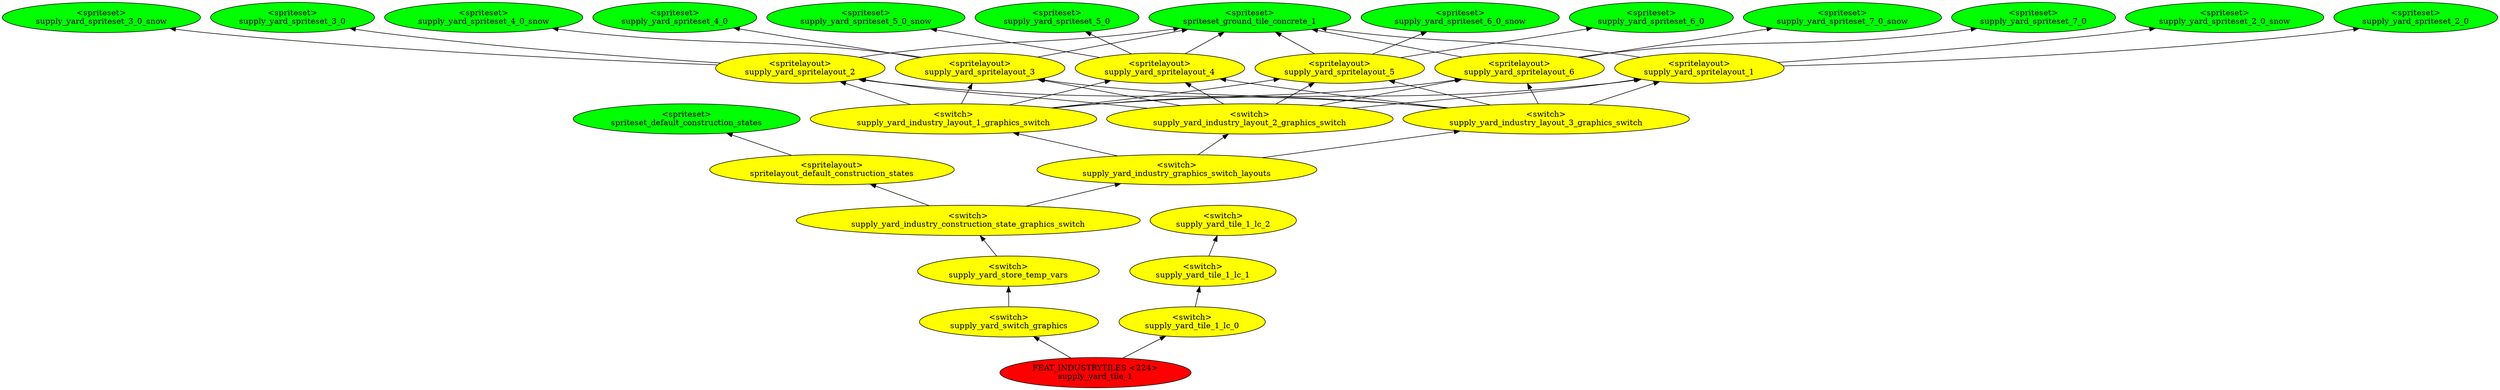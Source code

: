 digraph {
rankdir="BT"
spriteset_default_construction_states [fillcolor=green style="filled" label="<spriteset>\nspriteset_default_construction_states"]
spritelayout_default_construction_states [fillcolor=yellow style="filled" label="<spritelayout>\nspritelayout_default_construction_states"]
spriteset_ground_tile_concrete_1 [fillcolor=green style="filled" label="<spriteset>\nspriteset_ground_tile_concrete_1"]
supply_yard_spriteset_2_0 [fillcolor=green style="filled" label="<spriteset>\nsupply_yard_spriteset_2_0"]
supply_yard_spriteset_2_0_snow [fillcolor=green style="filled" label="<spriteset>\nsupply_yard_spriteset_2_0_snow"]
supply_yard_spriteset_3_0 [fillcolor=green style="filled" label="<spriteset>\nsupply_yard_spriteset_3_0"]
supply_yard_spriteset_3_0_snow [fillcolor=green style="filled" label="<spriteset>\nsupply_yard_spriteset_3_0_snow"]
supply_yard_spriteset_4_0 [fillcolor=green style="filled" label="<spriteset>\nsupply_yard_spriteset_4_0"]
supply_yard_spriteset_4_0_snow [fillcolor=green style="filled" label="<spriteset>\nsupply_yard_spriteset_4_0_snow"]
supply_yard_spriteset_5_0 [fillcolor=green style="filled" label="<spriteset>\nsupply_yard_spriteset_5_0"]
supply_yard_spriteset_5_0_snow [fillcolor=green style="filled" label="<spriteset>\nsupply_yard_spriteset_5_0_snow"]
supply_yard_spriteset_6_0 [fillcolor=green style="filled" label="<spriteset>\nsupply_yard_spriteset_6_0"]
supply_yard_spriteset_6_0_snow [fillcolor=green style="filled" label="<spriteset>\nsupply_yard_spriteset_6_0_snow"]
supply_yard_spriteset_7_0 [fillcolor=green style="filled" label="<spriteset>\nsupply_yard_spriteset_7_0"]
supply_yard_spriteset_7_0_snow [fillcolor=green style="filled" label="<spriteset>\nsupply_yard_spriteset_7_0_snow"]
supply_yard_spritelayout_1 [fillcolor=yellow style="filled" label="<spritelayout>\nsupply_yard_spritelayout_1"]
supply_yard_spritelayout_2 [fillcolor=yellow style="filled" label="<spritelayout>\nsupply_yard_spritelayout_2"]
supply_yard_spritelayout_3 [fillcolor=yellow style="filled" label="<spritelayout>\nsupply_yard_spritelayout_3"]
supply_yard_spritelayout_4 [fillcolor=yellow style="filled" label="<spritelayout>\nsupply_yard_spritelayout_4"]
supply_yard_spritelayout_5 [fillcolor=yellow style="filled" label="<spritelayout>\nsupply_yard_spritelayout_5"]
supply_yard_spritelayout_6 [fillcolor=yellow style="filled" label="<spritelayout>\nsupply_yard_spritelayout_6"]
supply_yard_industry_layout_1_graphics_switch [fillcolor=yellow style="filled" label="<switch>\nsupply_yard_industry_layout_1_graphics_switch"]
supply_yard_industry_layout_2_graphics_switch [fillcolor=yellow style="filled" label="<switch>\nsupply_yard_industry_layout_2_graphics_switch"]
supply_yard_industry_layout_3_graphics_switch [fillcolor=yellow style="filled" label="<switch>\nsupply_yard_industry_layout_3_graphics_switch"]
supply_yard_industry_graphics_switch_layouts [fillcolor=yellow style="filled" label="<switch>\nsupply_yard_industry_graphics_switch_layouts"]
supply_yard_industry_construction_state_graphics_switch [fillcolor=yellow style="filled" label="<switch>\nsupply_yard_industry_construction_state_graphics_switch"]
supply_yard_store_temp_vars [fillcolor=yellow style="filled" label="<switch>\nsupply_yard_store_temp_vars"]
supply_yard_switch_graphics [fillcolor=yellow style="filled" label="<switch>\nsupply_yard_switch_graphics"]
supply_yard_tile_1_lc_2 [fillcolor=yellow style="filled" label="<switch>\nsupply_yard_tile_1_lc_2"]
supply_yard_tile_1_lc_1 [fillcolor=yellow style="filled" label="<switch>\nsupply_yard_tile_1_lc_1"]
supply_yard_tile_1_lc_0 [fillcolor=yellow style="filled" label="<switch>\nsupply_yard_tile_1_lc_0"]
supply_yard_tile_1 [fillcolor=red style="filled" label="FEAT_INDUSTRYTILES <224>\nsupply_yard_tile_1"]
supply_yard_industry_layout_2_graphics_switch->supply_yard_spritelayout_1
supply_yard_industry_layout_2_graphics_switch->supply_yard_spritelayout_2
supply_yard_industry_layout_2_graphics_switch->supply_yard_spritelayout_5
supply_yard_industry_layout_2_graphics_switch->supply_yard_spritelayout_3
supply_yard_store_temp_vars->supply_yard_industry_construction_state_graphics_switch
supply_yard_industry_layout_1_graphics_switch->supply_yard_spritelayout_6
supply_yard_industry_layout_1_graphics_switch->supply_yard_spritelayout_5
supply_yard_spritelayout_6->supply_yard_spriteset_7_0
supply_yard_industry_layout_1_graphics_switch->supply_yard_spritelayout_3
supply_yard_tile_1->supply_yard_switch_graphics
supply_yard_spritelayout_5->supply_yard_spriteset_6_0_snow
supply_yard_spritelayout_4->supply_yard_spriteset_5_0_snow
supply_yard_spritelayout_1->supply_yard_spriteset_2_0
supply_yard_industry_layout_3_graphics_switch->supply_yard_spritelayout_4
supply_yard_industry_layout_1_graphics_switch->supply_yard_spritelayout_4
supply_yard_spritelayout_4->supply_yard_spriteset_5_0
supply_yard_tile_1_lc_0->supply_yard_tile_1_lc_1
supply_yard_industry_construction_state_graphics_switch->supply_yard_industry_graphics_switch_layouts
supply_yard_spritelayout_1->spriteset_ground_tile_concrete_1
supply_yard_industry_layout_3_graphics_switch->supply_yard_spritelayout_1
supply_yard_spritelayout_5->supply_yard_spriteset_6_0
supply_yard_industry_layout_2_graphics_switch->supply_yard_spritelayout_6
supply_yard_industry_graphics_switch_layouts->supply_yard_industry_layout_1_graphics_switch
supply_yard_spritelayout_2->spriteset_ground_tile_concrete_1
supply_yard_industry_layout_1_graphics_switch->supply_yard_spritelayout_1
supply_yard_spritelayout_6->supply_yard_spriteset_7_0_snow
supply_yard_industry_layout_3_graphics_switch->supply_yard_spritelayout_5
supply_yard_industry_layout_3_graphics_switch->supply_yard_spritelayout_2
supply_yard_spritelayout_3->spriteset_ground_tile_concrete_1
supply_yard_spritelayout_4->spriteset_ground_tile_concrete_1
supply_yard_industry_layout_2_graphics_switch->supply_yard_spritelayout_4
supply_yard_spritelayout_1->supply_yard_spriteset_2_0_snow
supply_yard_industry_graphics_switch_layouts->supply_yard_industry_layout_3_graphics_switch
supply_yard_spritelayout_5->spriteset_ground_tile_concrete_1
supply_yard_industry_layout_3_graphics_switch->supply_yard_spritelayout_6
supply_yard_industry_graphics_switch_layouts->supply_yard_industry_layout_2_graphics_switch
supply_yard_industry_layout_1_graphics_switch->supply_yard_spritelayout_2
supply_yard_spritelayout_2->supply_yard_spriteset_3_0
supply_yard_spritelayout_3->supply_yard_spriteset_4_0_snow
supply_yard_spritelayout_2->supply_yard_spriteset_3_0_snow
spritelayout_default_construction_states->spriteset_default_construction_states
supply_yard_industry_construction_state_graphics_switch->spritelayout_default_construction_states
supply_yard_tile_1_lc_1->supply_yard_tile_1_lc_2
supply_yard_spritelayout_3->supply_yard_spriteset_4_0
supply_yard_tile_1->supply_yard_tile_1_lc_0
supply_yard_spritelayout_6->spriteset_ground_tile_concrete_1
supply_yard_industry_layout_3_graphics_switch->supply_yard_spritelayout_3
supply_yard_switch_graphics->supply_yard_store_temp_vars
}
